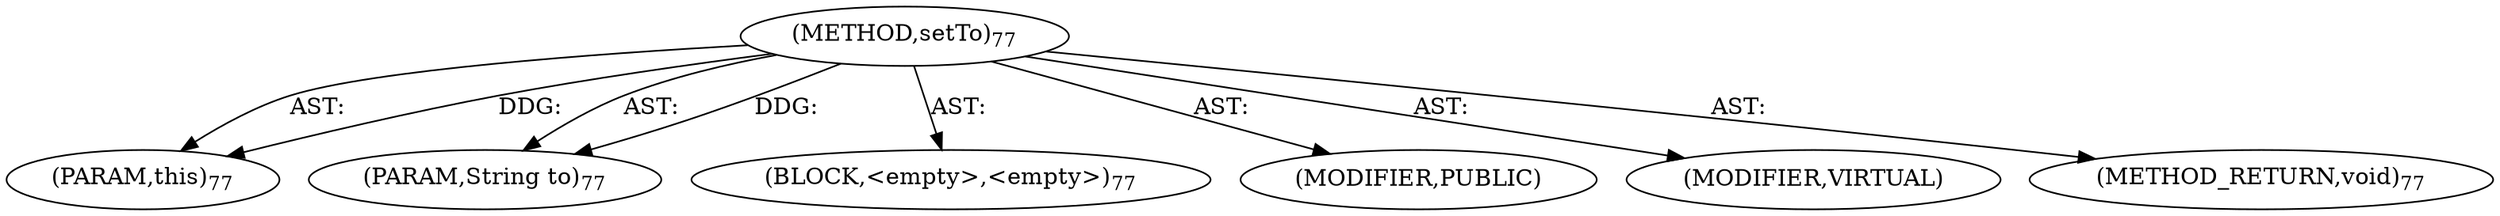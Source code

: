 digraph "setTo" {  
"111669149697" [label = <(METHOD,setTo)<SUB>77</SUB>> ]
"115964116994" [label = <(PARAM,this)<SUB>77</SUB>> ]
"115964116995" [label = <(PARAM,String to)<SUB>77</SUB>> ]
"25769803777" [label = <(BLOCK,&lt;empty&gt;,&lt;empty&gt;)<SUB>77</SUB>> ]
"133143986178" [label = <(MODIFIER,PUBLIC)> ]
"133143986179" [label = <(MODIFIER,VIRTUAL)> ]
"128849018881" [label = <(METHOD_RETURN,void)<SUB>77</SUB>> ]
  "111669149697" -> "115964116994"  [ label = "AST: "] 
  "111669149697" -> "115964116995"  [ label = "AST: "] 
  "111669149697" -> "25769803777"  [ label = "AST: "] 
  "111669149697" -> "133143986178"  [ label = "AST: "] 
  "111669149697" -> "133143986179"  [ label = "AST: "] 
  "111669149697" -> "128849018881"  [ label = "AST: "] 
  "111669149697" -> "115964116994"  [ label = "DDG: "] 
  "111669149697" -> "115964116995"  [ label = "DDG: "] 
}
